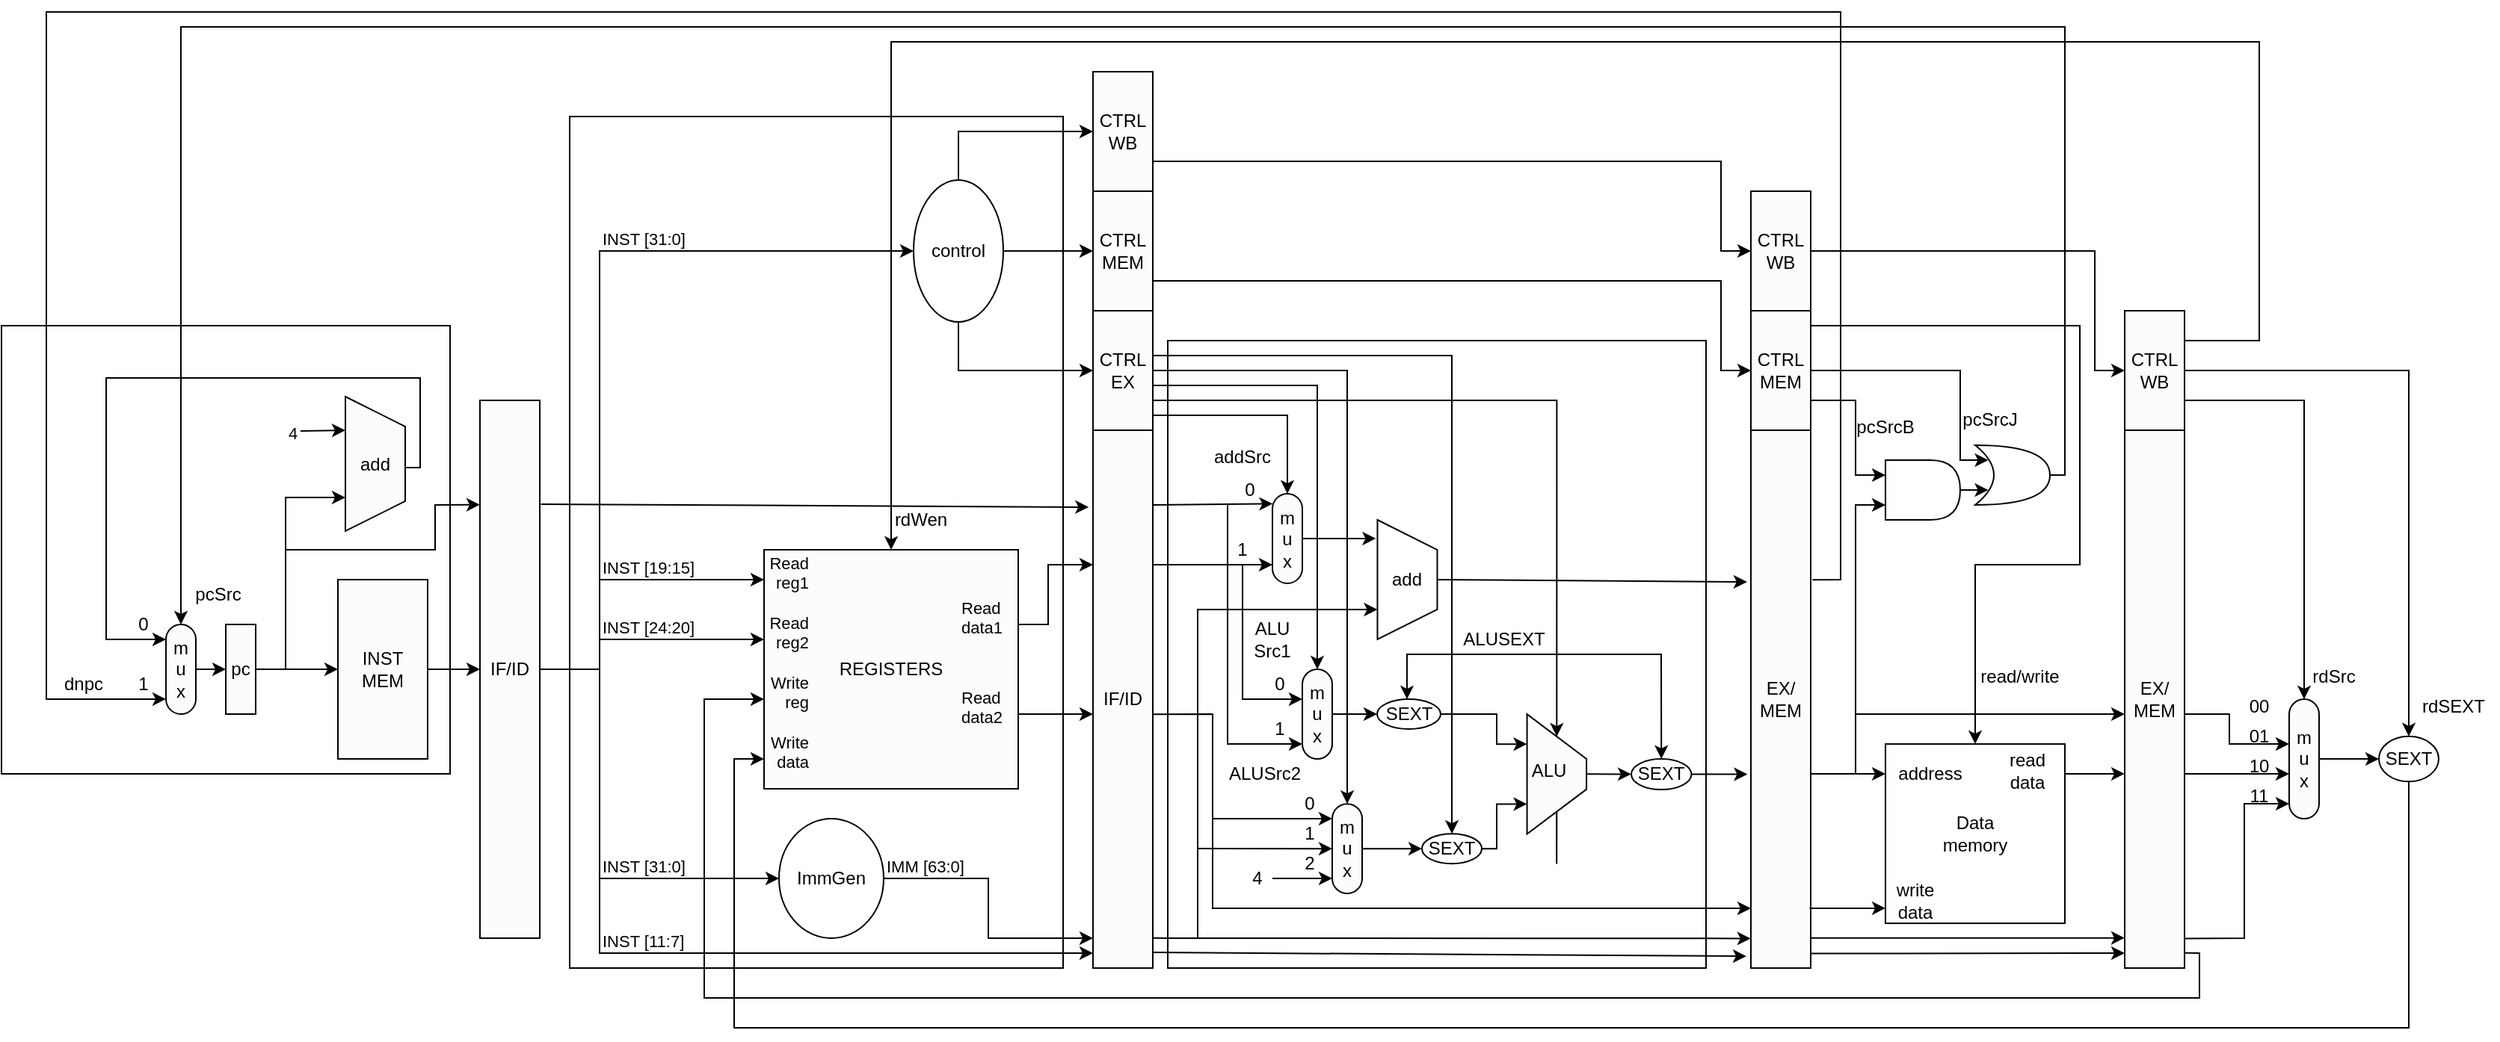 <mxfile version="20.8.5" type="github">
  <diagram id="Gqjt-aGocySODWQNgcJ-" name="第 1 页">
    <mxGraphModel dx="1694" dy="1649" grid="1" gridSize="10" guides="1" tooltips="1" connect="1" arrows="1" fold="1" page="1" pageScale="1" pageWidth="850" pageHeight="1100" math="0" shadow="0">
      <root>
        <mxCell id="0" />
        <mxCell id="1" parent="0" />
        <mxCell id="40hefYiHgV7QIJAYxkdW-301" value="" style="rounded=0;whiteSpace=wrap;html=1;" vertex="1" parent="1">
          <mxGeometry x="790" y="360" width="360" height="420" as="geometry" />
        </mxCell>
        <mxCell id="40hefYiHgV7QIJAYxkdW-283" value="" style="rounded=0;whiteSpace=wrap;html=1;" vertex="1" parent="1">
          <mxGeometry x="390" y="210" width="330" height="570" as="geometry" />
        </mxCell>
        <mxCell id="40hefYiHgV7QIJAYxkdW-281" value="" style="rounded=0;whiteSpace=wrap;html=1;" vertex="1" parent="1">
          <mxGeometry x="10" y="350" width="300" height="300" as="geometry" />
        </mxCell>
        <mxCell id="IhEL-Qv9K_QajIlyC7i--54" style="edgeStyle=none;rounded=0;jumpStyle=none;jumpSize=6;orthogonalLoop=1;jettySize=auto;html=1;exitX=1;exitY=0.5;exitDx=0;exitDy=0;fontColor=default;startArrow=none;startFill=0;sourcePerimeterSpacing=0;elbow=vertical;" parent="1" source="40hefYiHgV7QIJAYxkdW-65" target="IhEL-Qv9K_QajIlyC7i--27" edge="1">
          <mxGeometry relative="1" as="geometry">
            <mxPoint x="-70" y="580" as="sourcePoint" />
          </mxGeometry>
        </mxCell>
        <mxCell id="IhEL-Qv9K_QajIlyC7i--40" style="edgeStyle=none;rounded=0;jumpStyle=none;jumpSize=6;orthogonalLoop=1;jettySize=auto;html=1;exitX=1;exitY=0.5;exitDx=0;exitDy=0;entryX=0;entryY=0.5;entryDx=0;entryDy=0;fontColor=default;startArrow=none;startFill=0;sourcePerimeterSpacing=0;elbow=vertical;" parent="1" source="IhEL-Qv9K_QajIlyC7i--27" target="IhEL-Qv9K_QajIlyC7i--36" edge="1">
          <mxGeometry relative="1" as="geometry" />
        </mxCell>
        <mxCell id="IhEL-Qv9K_QajIlyC7i--27" value="pc" style="rounded=0;whiteSpace=wrap;html=1;labelBackgroundColor=none;fontColor=default;fillColor=#FCFCFC;" parent="1" vertex="1">
          <mxGeometry x="160" y="550" width="20" height="60" as="geometry" />
        </mxCell>
        <mxCell id="IhEL-Qv9K_QajIlyC7i--41" style="edgeStyle=none;rounded=0;jumpStyle=none;jumpSize=6;orthogonalLoop=1;jettySize=auto;html=1;exitX=1;exitY=0.5;exitDx=0;exitDy=0;entryX=0;entryY=0.5;entryDx=0;entryDy=0;fontColor=default;startArrow=none;startFill=0;sourcePerimeterSpacing=0;elbow=vertical;" parent="1" source="IhEL-Qv9K_QajIlyC7i--36" target="IhEL-Qv9K_QajIlyC7i--37" edge="1">
          <mxGeometry relative="1" as="geometry" />
        </mxCell>
        <mxCell id="IhEL-Qv9K_QajIlyC7i--36" value="INST MEM" style="rounded=0;whiteSpace=wrap;html=1;labelBackgroundColor=none;fontColor=default;fillColor=#FCFCFC;" parent="1" vertex="1">
          <mxGeometry x="235" y="520" width="60" height="120" as="geometry" />
        </mxCell>
        <mxCell id="IhEL-Qv9K_QajIlyC7i--37" value="IF/ID" style="rounded=0;whiteSpace=wrap;html=1;labelBackgroundColor=none;fontColor=default;fillColor=#FCFCFC;" parent="1" vertex="1">
          <mxGeometry x="330" y="400" width="40" height="360" as="geometry" />
        </mxCell>
        <mxCell id="IhEL-Qv9K_QajIlyC7i--38" value="IF/ID" style="rounded=0;whiteSpace=wrap;html=1;labelBackgroundColor=none;fontColor=default;fillColor=#FCFCFC;" parent="1" vertex="1">
          <mxGeometry x="740" y="420" width="40" height="360" as="geometry" />
        </mxCell>
        <mxCell id="IhEL-Qv9K_QajIlyC7i--42" value="" style="endArrow=classic;html=1;rounded=0;fontColor=default;sourcePerimeterSpacing=0;elbow=vertical;jumpStyle=none;jumpSize=6;entryX=0.75;entryY=1;entryDx=0;entryDy=0;" parent="1" target="IhEL-Qv9K_QajIlyC7i--52" edge="1">
          <mxGeometry width="50" height="50" relative="1" as="geometry">
            <mxPoint x="200" y="580" as="sourcePoint" />
            <mxPoint x="170" y="460" as="targetPoint" />
            <Array as="points">
              <mxPoint x="200" y="465" />
            </Array>
          </mxGeometry>
        </mxCell>
        <mxCell id="IhEL-Qv9K_QajIlyC7i--51" style="edgeStyle=none;rounded=0;jumpStyle=none;jumpSize=6;orthogonalLoop=1;jettySize=auto;html=1;fontColor=default;startArrow=none;startFill=0;sourcePerimeterSpacing=0;elbow=vertical;" parent="1" edge="1">
          <mxGeometry relative="1" as="geometry">
            <mxPoint x="120" y="560" as="targetPoint" />
            <mxPoint x="280" y="445" as="sourcePoint" />
            <Array as="points">
              <mxPoint x="290" y="445" />
              <mxPoint x="290" y="385" />
              <mxPoint x="80" y="385" />
              <mxPoint x="80" y="560" />
            </Array>
          </mxGeometry>
        </mxCell>
        <mxCell id="IhEL-Qv9K_QajIlyC7i--46" value="" style="endArrow=classic;html=1;rounded=0;fontColor=default;sourcePerimeterSpacing=0;elbow=vertical;jumpStyle=none;jumpSize=6;entryX=0.25;entryY=1;entryDx=0;entryDy=0;" parent="1" target="IhEL-Qv9K_QajIlyC7i--52" edge="1">
          <mxGeometry relative="1" as="geometry">
            <mxPoint x="210" y="420.5" as="sourcePoint" />
            <mxPoint x="240" y="412.5" as="targetPoint" />
          </mxGeometry>
        </mxCell>
        <mxCell id="IhEL-Qv9K_QajIlyC7i--48" value="4" style="edgeLabel;resizable=0;html=1;align=left;verticalAlign=bottom;labelBackgroundColor=none;sketch=0;fontColor=default;fillColor=#FCFCFC;" parent="IhEL-Qv9K_QajIlyC7i--46" connectable="0" vertex="1">
          <mxGeometry x="-1" relative="1" as="geometry">
            <mxPoint x="-10" y="10" as="offset" />
          </mxGeometry>
        </mxCell>
        <mxCell id="IhEL-Qv9K_QajIlyC7i--50" style="edgeStyle=none;rounded=0;jumpStyle=none;jumpSize=6;orthogonalLoop=1;jettySize=auto;html=1;exitX=0.5;exitY=0;exitDx=0;exitDy=0;fontColor=default;startArrow=none;startFill=0;sourcePerimeterSpacing=0;elbow=vertical;" parent="1" edge="1">
          <mxGeometry relative="1" as="geometry">
            <mxPoint x="267.5" y="437.5" as="sourcePoint" />
            <mxPoint x="267.5" y="437.5" as="targetPoint" />
          </mxGeometry>
        </mxCell>
        <mxCell id="IhEL-Qv9K_QajIlyC7i--52" value="" style="shape=trapezoid;perimeter=trapezoidPerimeter;whiteSpace=wrap;html=1;fixedSize=1;labelBackgroundColor=none;sketch=0;fontColor=default;fillColor=#FCFCFC;rotation=90;" parent="1" vertex="1">
          <mxGeometry x="215" y="422.5" width="90" height="40" as="geometry" />
        </mxCell>
        <mxCell id="IhEL-Qv9K_QajIlyC7i--56" value="REGISTERS" style="rounded=0;whiteSpace=wrap;html=1;labelBackgroundColor=none;sketch=0;fontColor=default;fillColor=#FCFCFC;" parent="1" vertex="1">
          <mxGeometry x="520" y="500" width="170" height="160" as="geometry" />
        </mxCell>
        <mxCell id="IhEL-Qv9K_QajIlyC7i--59" value="" style="endArrow=classic;html=1;rounded=0;fontColor=default;sourcePerimeterSpacing=0;elbow=vertical;jumpStyle=none;jumpSize=6;" parent="1" edge="1">
          <mxGeometry relative="1" as="geometry">
            <mxPoint x="410" y="520" as="sourcePoint" />
            <mxPoint x="520" y="520" as="targetPoint" />
          </mxGeometry>
        </mxCell>
        <mxCell id="IhEL-Qv9K_QajIlyC7i--61" value="INST [19:15]" style="edgeLabel;resizable=0;html=1;align=left;verticalAlign=bottom;labelBackgroundColor=none;sketch=0;fontColor=default;fillColor=#FCFCFC;" parent="IhEL-Qv9K_QajIlyC7i--59" connectable="0" vertex="1">
          <mxGeometry x="-1" relative="1" as="geometry" />
        </mxCell>
        <mxCell id="IhEL-Qv9K_QajIlyC7i--62" value="Read&lt;br&gt;reg1" style="edgeLabel;resizable=0;html=1;align=right;verticalAlign=bottom;labelBackgroundColor=none;sketch=0;fontColor=default;fillColor=#FCFCFC;" parent="IhEL-Qv9K_QajIlyC7i--59" connectable="0" vertex="1">
          <mxGeometry x="1" relative="1" as="geometry">
            <mxPoint x="30" y="10" as="offset" />
          </mxGeometry>
        </mxCell>
        <mxCell id="IhEL-Qv9K_QajIlyC7i--91" value="INST [31:0]" style="edgeLabel;resizable=0;html=1;align=left;verticalAlign=bottom;labelBackgroundColor=none;sketch=0;fontColor=default;fillColor=#FCFCFC;" parent="IhEL-Qv9K_QajIlyC7i--59" connectable="0" vertex="1">
          <mxGeometry x="-1" relative="1" as="geometry">
            <mxPoint y="-220" as="offset" />
          </mxGeometry>
        </mxCell>
        <mxCell id="40hefYiHgV7QIJAYxkdW-6" value="INST [31:0]" style="edgeLabel;resizable=0;html=1;align=left;verticalAlign=bottom;labelBackgroundColor=none;sketch=0;fontColor=default;fillColor=#FCFCFC;" connectable="0" vertex="1" parent="IhEL-Qv9K_QajIlyC7i--59">
          <mxGeometry x="-1" relative="1" as="geometry">
            <mxPoint y="200" as="offset" />
          </mxGeometry>
        </mxCell>
        <mxCell id="40hefYiHgV7QIJAYxkdW-8" value="IMM [63:0]" style="edgeLabel;resizable=0;html=1;align=left;verticalAlign=bottom;labelBackgroundColor=none;sketch=0;fontColor=default;fillColor=#FCFCFC;" connectable="0" vertex="1" parent="IhEL-Qv9K_QajIlyC7i--59">
          <mxGeometry x="-1" relative="1" as="geometry">
            <mxPoint x="190" y="200" as="offset" />
          </mxGeometry>
        </mxCell>
        <mxCell id="40hefYiHgV7QIJAYxkdW-70" value="INST [11:7]" style="edgeLabel;resizable=0;html=1;align=left;verticalAlign=bottom;labelBackgroundColor=none;sketch=0;fontColor=default;fillColor=#FCFCFC;" connectable="0" vertex="1" parent="IhEL-Qv9K_QajIlyC7i--59">
          <mxGeometry x="-1" relative="1" as="geometry">
            <mxPoint y="250" as="offset" />
          </mxGeometry>
        </mxCell>
        <mxCell id="IhEL-Qv9K_QajIlyC7i--63" value="" style="endArrow=classic;html=1;rounded=0;fontColor=default;sourcePerimeterSpacing=0;elbow=vertical;jumpStyle=none;jumpSize=6;" parent="1" edge="1">
          <mxGeometry relative="1" as="geometry">
            <mxPoint x="410" y="560" as="sourcePoint" />
            <mxPoint x="520" y="560" as="targetPoint" />
          </mxGeometry>
        </mxCell>
        <mxCell id="IhEL-Qv9K_QajIlyC7i--65" value="INST [24:20]" style="edgeLabel;resizable=0;html=1;align=left;verticalAlign=bottom;labelBackgroundColor=none;sketch=0;fontColor=default;fillColor=#FCFCFC;" parent="IhEL-Qv9K_QajIlyC7i--63" connectable="0" vertex="1">
          <mxGeometry x="-1" relative="1" as="geometry" />
        </mxCell>
        <mxCell id="IhEL-Qv9K_QajIlyC7i--66" value="Read&lt;br&gt;reg2" style="edgeLabel;resizable=0;html=1;align=right;verticalAlign=bottom;labelBackgroundColor=none;sketch=0;fontColor=default;fillColor=#FCFCFC;" parent="IhEL-Qv9K_QajIlyC7i--63" connectable="0" vertex="1">
          <mxGeometry x="1" relative="1" as="geometry">
            <mxPoint x="30" y="10" as="offset" />
          </mxGeometry>
        </mxCell>
        <mxCell id="40hefYiHgV7QIJAYxkdW-58" value="Write&lt;br&gt;data" style="edgeLabel;resizable=0;html=1;align=right;verticalAlign=bottom;labelBackgroundColor=none;sketch=0;fontColor=default;fillColor=#FCFCFC;" connectable="0" vertex="1" parent="IhEL-Qv9K_QajIlyC7i--63">
          <mxGeometry x="1" relative="1" as="geometry">
            <mxPoint x="30" y="90" as="offset" />
          </mxGeometry>
        </mxCell>
        <mxCell id="40hefYiHgV7QIJAYxkdW-59" value="Write&lt;br&gt;reg" style="edgeLabel;resizable=0;html=1;align=right;verticalAlign=bottom;labelBackgroundColor=none;sketch=0;fontColor=default;fillColor=#FCFCFC;" connectable="0" vertex="1" parent="IhEL-Qv9K_QajIlyC7i--63">
          <mxGeometry x="1" relative="1" as="geometry">
            <mxPoint x="30" y="50" as="offset" />
          </mxGeometry>
        </mxCell>
        <mxCell id="IhEL-Qv9K_QajIlyC7i--75" value="" style="endArrow=classic;html=1;rounded=0;fontColor=default;sourcePerimeterSpacing=0;elbow=vertical;jumpStyle=none;jumpSize=6;entryX=0;entryY=0.25;entryDx=0;entryDy=0;" parent="1" edge="1" target="IhEL-Qv9K_QajIlyC7i--38">
          <mxGeometry relative="1" as="geometry">
            <mxPoint x="690" y="550" as="sourcePoint" />
            <mxPoint x="740" y="550" as="targetPoint" />
            <Array as="points">
              <mxPoint x="710" y="550" />
              <mxPoint x="710" y="510" />
            </Array>
          </mxGeometry>
        </mxCell>
        <mxCell id="IhEL-Qv9K_QajIlyC7i--77" value="Read&lt;br&gt;data1" style="edgeLabel;resizable=0;html=1;align=left;verticalAlign=bottom;labelBackgroundColor=none;sketch=0;fontColor=default;fillColor=#FCFCFC;" parent="IhEL-Qv9K_QajIlyC7i--75" connectable="0" vertex="1">
          <mxGeometry x="-1" relative="1" as="geometry">
            <mxPoint x="-40" y="10" as="offset" />
          </mxGeometry>
        </mxCell>
        <mxCell id="IhEL-Qv9K_QajIlyC7i--79" value="" style="endArrow=classic;html=1;rounded=0;fontColor=default;sourcePerimeterSpacing=0;elbow=vertical;jumpStyle=none;jumpSize=6;" parent="1" edge="1">
          <mxGeometry relative="1" as="geometry">
            <mxPoint x="690" y="610" as="sourcePoint" />
            <mxPoint x="740" y="610" as="targetPoint" />
          </mxGeometry>
        </mxCell>
        <mxCell id="IhEL-Qv9K_QajIlyC7i--81" value="Read&lt;br&gt;data2" style="edgeLabel;resizable=0;html=1;align=left;verticalAlign=bottom;labelBackgroundColor=none;sketch=0;fontColor=default;fillColor=#FCFCFC;" parent="IhEL-Qv9K_QajIlyC7i--79" connectable="0" vertex="1">
          <mxGeometry x="-1" relative="1" as="geometry">
            <mxPoint x="-40" y="10" as="offset" />
          </mxGeometry>
        </mxCell>
        <mxCell id="IhEL-Qv9K_QajIlyC7i--85" value="" style="endArrow=none;html=1;rounded=0;fontColor=default;sourcePerimeterSpacing=0;elbow=vertical;jumpStyle=none;jumpSize=6;exitX=1;exitY=0.5;exitDx=0;exitDy=0;" parent="1" source="IhEL-Qv9K_QajIlyC7i--37" edge="1">
          <mxGeometry width="50" height="50" relative="1" as="geometry">
            <mxPoint x="580" y="580" as="sourcePoint" />
            <mxPoint x="410" y="580" as="targetPoint" />
          </mxGeometry>
        </mxCell>
        <mxCell id="IhEL-Qv9K_QajIlyC7i--86" value="" style="endArrow=classic;html=1;rounded=0;fontColor=default;sourcePerimeterSpacing=0;elbow=vertical;jumpStyle=none;jumpSize=6;entryX=0;entryY=0.5;entryDx=0;entryDy=0;" parent="1" target="40hefYiHgV7QIJAYxkdW-4" edge="1">
          <mxGeometry width="50" height="50" relative="1" as="geometry">
            <mxPoint x="410" y="580" as="sourcePoint" />
            <mxPoint x="620" y="380" as="targetPoint" />
            <Array as="points">
              <mxPoint x="410" y="300" />
            </Array>
          </mxGeometry>
        </mxCell>
        <mxCell id="IhEL-Qv9K_QajIlyC7i--87" value="" style="endArrow=classic;html=1;rounded=0;fontColor=default;sourcePerimeterSpacing=0;elbow=vertical;jumpStyle=none;jumpSize=6;" parent="1" edge="1">
          <mxGeometry width="50" height="50" relative="1" as="geometry">
            <mxPoint x="410" y="580" as="sourcePoint" />
            <mxPoint x="530" y="720" as="targetPoint" />
            <Array as="points">
              <mxPoint x="410" y="720" />
            </Array>
          </mxGeometry>
        </mxCell>
        <mxCell id="40hefYiHgV7QIJAYxkdW-75" style="edgeStyle=orthogonalEdgeStyle;rounded=0;orthogonalLoop=1;jettySize=auto;html=1;exitX=1;exitY=0.5;exitDx=0;exitDy=0;entryX=0;entryY=0.5;entryDx=0;entryDy=0;" edge="1" parent="1" source="IhEL-Qv9K_QajIlyC7i--92" target="40hefYiHgV7QIJAYxkdW-71">
          <mxGeometry relative="1" as="geometry">
            <Array as="points">
              <mxPoint x="780" y="320" />
              <mxPoint x="1160" y="320" />
              <mxPoint x="1160" y="380" />
            </Array>
          </mxGeometry>
        </mxCell>
        <mxCell id="IhEL-Qv9K_QajIlyC7i--92" value="CTRL&lt;br&gt;MEM" style="rounded=0;whiteSpace=wrap;html=1;labelBackgroundColor=none;sketch=0;fontColor=default;fillColor=#FCFCFC;" parent="1" vertex="1">
          <mxGeometry x="740" y="260" width="40" height="80" as="geometry" />
        </mxCell>
        <mxCell id="40hefYiHgV7QIJAYxkdW-74" style="edgeStyle=orthogonalEdgeStyle;rounded=0;orthogonalLoop=1;jettySize=auto;html=1;exitX=1;exitY=0.5;exitDx=0;exitDy=0;entryX=0;entryY=0.5;entryDx=0;entryDy=0;" edge="1" parent="1" source="IhEL-Qv9K_QajIlyC7i--93" target="40hefYiHgV7QIJAYxkdW-72">
          <mxGeometry relative="1" as="geometry">
            <Array as="points">
              <mxPoint x="780" y="240" />
              <mxPoint x="1160" y="240" />
              <mxPoint x="1160" y="300" />
            </Array>
          </mxGeometry>
        </mxCell>
        <mxCell id="IhEL-Qv9K_QajIlyC7i--93" value="CTRL&lt;br&gt;WB" style="rounded=0;whiteSpace=wrap;html=1;labelBackgroundColor=none;sketch=0;fontColor=default;fillColor=#FCFCFC;" parent="1" vertex="1">
          <mxGeometry x="740" y="180" width="40" height="80" as="geometry" />
        </mxCell>
        <mxCell id="40hefYiHgV7QIJAYxkdW-96" style="edgeStyle=orthogonalEdgeStyle;rounded=0;orthogonalLoop=1;jettySize=auto;html=1;exitX=1;exitY=0.25;exitDx=0;exitDy=0;entryX=0.5;entryY=0;entryDx=0;entryDy=0;" edge="1" parent="1" source="IhEL-Qv9K_QajIlyC7i--94" target="40hefYiHgV7QIJAYxkdW-47">
          <mxGeometry relative="1" as="geometry">
            <Array as="points">
              <mxPoint x="780" y="410" />
              <mxPoint x="870" y="410" />
            </Array>
          </mxGeometry>
        </mxCell>
        <mxCell id="40hefYiHgV7QIJAYxkdW-97" style="edgeStyle=orthogonalEdgeStyle;rounded=0;orthogonalLoop=1;jettySize=auto;html=1;exitX=1;exitY=0.5;exitDx=0;exitDy=0;entryX=0.5;entryY=0;entryDx=0;entryDy=0;" edge="1" parent="1" source="IhEL-Qv9K_QajIlyC7i--94" target="40hefYiHgV7QIJAYxkdW-48">
          <mxGeometry relative="1" as="geometry">
            <Array as="points">
              <mxPoint x="910" y="380" />
            </Array>
          </mxGeometry>
        </mxCell>
        <mxCell id="40hefYiHgV7QIJAYxkdW-98" style="edgeStyle=orthogonalEdgeStyle;rounded=0;orthogonalLoop=1;jettySize=auto;html=1;exitX=1;exitY=0.75;exitDx=0;exitDy=0;entryX=0;entryY=0.5;entryDx=0;entryDy=0;" edge="1" parent="1" source="IhEL-Qv9K_QajIlyC7i--94" target="40hefYiHgV7QIJAYxkdW-11">
          <mxGeometry relative="1" as="geometry">
            <Array as="points">
              <mxPoint x="1050" y="400" />
            </Array>
          </mxGeometry>
        </mxCell>
        <mxCell id="40hefYiHgV7QIJAYxkdW-230" style="edgeStyle=orthogonalEdgeStyle;rounded=0;orthogonalLoop=1;jettySize=auto;html=1;exitX=1;exitY=0.25;exitDx=0;exitDy=0;entryX=0.5;entryY=0;entryDx=0;entryDy=0;startArrow=none;startFill=0;" edge="1" parent="1" source="IhEL-Qv9K_QajIlyC7i--94" target="40hefYiHgV7QIJAYxkdW-219">
          <mxGeometry relative="1" as="geometry">
            <Array as="points">
              <mxPoint x="780" y="390" />
              <mxPoint x="890" y="390" />
            </Array>
          </mxGeometry>
        </mxCell>
        <mxCell id="40hefYiHgV7QIJAYxkdW-269" style="edgeStyle=orthogonalEdgeStyle;rounded=0;orthogonalLoop=1;jettySize=auto;html=1;exitX=1;exitY=0.25;exitDx=0;exitDy=0;startArrow=none;startFill=0;" edge="1" parent="1" source="IhEL-Qv9K_QajIlyC7i--94" target="40hefYiHgV7QIJAYxkdW-260">
          <mxGeometry relative="1" as="geometry">
            <Array as="points">
              <mxPoint x="780" y="370" />
              <mxPoint x="980" y="370" />
              <mxPoint x="980" y="570" />
              <mxPoint x="950" y="570" />
            </Array>
          </mxGeometry>
        </mxCell>
        <mxCell id="IhEL-Qv9K_QajIlyC7i--94" value="CTRL&lt;br&gt;EX" style="rounded=0;whiteSpace=wrap;html=1;labelBackgroundColor=none;sketch=0;fontColor=default;fillColor=#FCFCFC;" parent="1" vertex="1">
          <mxGeometry x="740" y="340" width="40" height="80" as="geometry" />
        </mxCell>
        <mxCell id="40hefYiHgV7QIJAYxkdW-1" value="add" style="text;strokeColor=none;align=center;fillColor=none;html=1;verticalAlign=middle;whiteSpace=wrap;rounded=0;" vertex="1" parent="1">
          <mxGeometry x="230" y="427.5" width="60" height="30" as="geometry" />
        </mxCell>
        <mxCell id="40hefYiHgV7QIJAYxkdW-2" value="" style="endArrow=classic;html=1;rounded=0;entryX=0;entryY=0.194;entryDx=0;entryDy=0;entryPerimeter=0;" edge="1" parent="1" target="IhEL-Qv9K_QajIlyC7i--37">
          <mxGeometry width="50" height="50" relative="1" as="geometry">
            <mxPoint x="200" y="500" as="sourcePoint" />
            <mxPoint x="310" y="460" as="targetPoint" />
            <Array as="points">
              <mxPoint x="300" y="500" />
              <mxPoint x="300" y="470" />
            </Array>
          </mxGeometry>
        </mxCell>
        <mxCell id="40hefYiHgV7QIJAYxkdW-79" style="edgeStyle=orthogonalEdgeStyle;rounded=0;orthogonalLoop=1;jettySize=auto;html=1;entryX=0;entryY=0.5;entryDx=0;entryDy=0;" edge="1" parent="1" source="40hefYiHgV7QIJAYxkdW-4" target="IhEL-Qv9K_QajIlyC7i--93">
          <mxGeometry relative="1" as="geometry">
            <Array as="points">
              <mxPoint x="650" y="220" />
            </Array>
          </mxGeometry>
        </mxCell>
        <mxCell id="40hefYiHgV7QIJAYxkdW-81" style="edgeStyle=orthogonalEdgeStyle;rounded=0;orthogonalLoop=1;jettySize=auto;html=1;exitX=1;exitY=0.5;exitDx=0;exitDy=0;entryX=0;entryY=0.5;entryDx=0;entryDy=0;" edge="1" parent="1" source="40hefYiHgV7QIJAYxkdW-4" target="IhEL-Qv9K_QajIlyC7i--92">
          <mxGeometry relative="1" as="geometry" />
        </mxCell>
        <mxCell id="40hefYiHgV7QIJAYxkdW-82" style="edgeStyle=orthogonalEdgeStyle;rounded=0;orthogonalLoop=1;jettySize=auto;html=1;exitX=1;exitY=0.5;exitDx=0;exitDy=0;entryX=0;entryY=0.5;entryDx=0;entryDy=0;" edge="1" parent="1" source="40hefYiHgV7QIJAYxkdW-4" target="IhEL-Qv9K_QajIlyC7i--94">
          <mxGeometry relative="1" as="geometry">
            <Array as="points">
              <mxPoint x="650" y="300" />
              <mxPoint x="650" y="380" />
            </Array>
          </mxGeometry>
        </mxCell>
        <mxCell id="40hefYiHgV7QIJAYxkdW-4" value="control" style="ellipse;whiteSpace=wrap;html=1;" vertex="1" parent="1">
          <mxGeometry x="620" y="252.5" width="60" height="95" as="geometry" />
        </mxCell>
        <mxCell id="40hefYiHgV7QIJAYxkdW-78" style="edgeStyle=orthogonalEdgeStyle;rounded=0;orthogonalLoop=1;jettySize=auto;html=1;exitX=1;exitY=0.5;exitDx=0;exitDy=0;" edge="1" parent="1" source="40hefYiHgV7QIJAYxkdW-5">
          <mxGeometry relative="1" as="geometry">
            <mxPoint x="740" y="760" as="targetPoint" />
            <Array as="points">
              <mxPoint x="670" y="720" />
              <mxPoint x="670" y="760" />
              <mxPoint x="740" y="760" />
            </Array>
          </mxGeometry>
        </mxCell>
        <mxCell id="40hefYiHgV7QIJAYxkdW-5" value="ImmGen" style="ellipse;whiteSpace=wrap;html=1;" vertex="1" parent="1">
          <mxGeometry x="530" y="680" width="70" height="80" as="geometry" />
        </mxCell>
        <mxCell id="40hefYiHgV7QIJAYxkdW-32" style="edgeStyle=orthogonalEdgeStyle;rounded=0;orthogonalLoop=1;jettySize=auto;html=1;" edge="1" parent="1" source="40hefYiHgV7QIJAYxkdW-11">
          <mxGeometry relative="1" as="geometry">
            <mxPoint x="1050" y="650" as="targetPoint" />
          </mxGeometry>
        </mxCell>
        <mxCell id="40hefYiHgV7QIJAYxkdW-13" value="" style="endArrow=classic;html=1;rounded=0;exitX=1.02;exitY=0.193;exitDx=0;exitDy=0;entryX=-0.071;entryY=0.143;entryDx=0;entryDy=0;entryPerimeter=0;exitPerimeter=0;" edge="1" parent="1" source="IhEL-Qv9K_QajIlyC7i--37" target="IhEL-Qv9K_QajIlyC7i--38">
          <mxGeometry width="50" height="50" relative="1" as="geometry">
            <mxPoint x="940" y="620" as="sourcePoint" />
            <mxPoint x="990" y="570" as="targetPoint" />
          </mxGeometry>
        </mxCell>
        <mxCell id="40hefYiHgV7QIJAYxkdW-14" value="" style="endArrow=classic;html=1;rounded=0;entryX=0.012;entryY=0.112;entryDx=0;entryDy=0;entryPerimeter=0;" edge="1" parent="1" target="40hefYiHgV7QIJAYxkdW-47">
          <mxGeometry width="50" height="50" relative="1" as="geometry">
            <mxPoint x="780" y="470" as="sourcePoint" />
            <mxPoint x="840" y="470" as="targetPoint" />
            <Array as="points" />
          </mxGeometry>
        </mxCell>
        <mxCell id="40hefYiHgV7QIJAYxkdW-23" style="edgeStyle=orthogonalEdgeStyle;rounded=0;orthogonalLoop=1;jettySize=auto;html=1;exitX=1;exitY=0.5;exitDx=0;exitDy=0;entryX=0.156;entryY=1.026;entryDx=0;entryDy=0;entryPerimeter=0;" edge="1" parent="1" source="40hefYiHgV7QIJAYxkdW-47" target="40hefYiHgV7QIJAYxkdW-66">
          <mxGeometry relative="1" as="geometry">
            <mxPoint x="890" y="530" as="targetPoint" />
            <mxPoint x="860" y="457.5" as="sourcePoint" />
          </mxGeometry>
        </mxCell>
        <mxCell id="40hefYiHgV7QIJAYxkdW-17" value="" style="endArrow=classic;html=1;rounded=0;fontColor=default;sourcePerimeterSpacing=0;elbow=vertical;jumpStyle=none;jumpSize=6;entryX=0;entryY=0.333;entryDx=0;entryDy=0;exitX=1;exitY=0.25;exitDx=0;exitDy=0;entryPerimeter=0;" edge="1" parent="1" source="IhEL-Qv9K_QajIlyC7i--38" target="40hefYiHgV7QIJAYxkdW-219">
          <mxGeometry relative="1" as="geometry">
            <mxPoint x="790" y="550" as="sourcePoint" />
            <mxPoint x="910.0" y="530.0" as="targetPoint" />
            <Array as="points">
              <mxPoint x="840" y="510" />
              <mxPoint x="840" y="600" />
            </Array>
          </mxGeometry>
        </mxCell>
        <mxCell id="40hefYiHgV7QIJAYxkdW-25" value="" style="endArrow=classic;html=1;rounded=0;exitX=1;exitY=0.528;exitDx=0;exitDy=0;exitPerimeter=0;entryX=0;entryY=0.165;entryDx=0;entryDy=0;entryPerimeter=0;" edge="1" parent="1" source="IhEL-Qv9K_QajIlyC7i--38" target="40hefYiHgV7QIJAYxkdW-48">
          <mxGeometry width="50" height="50" relative="1" as="geometry">
            <mxPoint x="790" y="610" as="sourcePoint" />
            <mxPoint x="830" y="650" as="targetPoint" />
            <Array as="points">
              <mxPoint x="820" y="610" />
              <mxPoint x="820" y="680" />
            </Array>
          </mxGeometry>
        </mxCell>
        <mxCell id="40hefYiHgV7QIJAYxkdW-26" value="" style="endArrow=classic;html=1;rounded=0;entryX=0;entryY=0.5;entryDx=0;entryDy=0;" edge="1" parent="1" target="40hefYiHgV7QIJAYxkdW-48">
          <mxGeometry width="50" height="50" relative="1" as="geometry">
            <mxPoint x="810" y="700" as="sourcePoint" />
            <mxPoint x="880" y="650" as="targetPoint" />
            <Array as="points" />
          </mxGeometry>
        </mxCell>
        <mxCell id="40hefYiHgV7QIJAYxkdW-30" value="EX/&lt;br&gt;MEM" style="rounded=0;whiteSpace=wrap;html=1;labelBackgroundColor=none;fontColor=default;fillColor=#FCFCFC;" vertex="1" parent="1">
          <mxGeometry x="1180" y="420" width="40" height="360" as="geometry" />
        </mxCell>
        <mxCell id="40hefYiHgV7QIJAYxkdW-35" value="" style="endArrow=classic;html=1;rounded=0;exitX=1;exitY=0.722;exitDx=0;exitDy=0;exitPerimeter=0;" edge="1" parent="1">
          <mxGeometry width="50" height="50" relative="1" as="geometry">
            <mxPoint x="1220" y="649.96" as="sourcePoint" />
            <mxPoint x="1270" y="650.04" as="targetPoint" />
          </mxGeometry>
        </mxCell>
        <mxCell id="40hefYiHgV7QIJAYxkdW-38" value="" style="endArrow=classic;html=1;rounded=0;entryX=0;entryY=0.889;entryDx=0;entryDy=0;entryPerimeter=0;" edge="1" parent="1" target="40hefYiHgV7QIJAYxkdW-30">
          <mxGeometry width="50" height="50" relative="1" as="geometry">
            <mxPoint x="820" y="680" as="sourcePoint" />
            <mxPoint x="980" y="730" as="targetPoint" />
            <Array as="points">
              <mxPoint x="820" y="740" />
              <mxPoint x="960" y="740" />
              <mxPoint x="1110" y="740" />
            </Array>
          </mxGeometry>
        </mxCell>
        <mxCell id="40hefYiHgV7QIJAYxkdW-39" value="" style="endArrow=classic;html=1;rounded=0;exitX=0.982;exitY=0.889;exitDx=0;exitDy=0;exitPerimeter=0;entryX=0.167;entryY=0.665;entryDx=0;entryDy=0;entryPerimeter=0;" edge="1" parent="1" source="40hefYiHgV7QIJAYxkdW-30" target="40hefYiHgV7QIJAYxkdW-40">
          <mxGeometry width="50" height="50" relative="1" as="geometry">
            <mxPoint x="1220" y="729.88" as="sourcePoint" />
            <mxPoint x="1270" y="730.04" as="targetPoint" />
          </mxGeometry>
        </mxCell>
        <mxCell id="40hefYiHgV7QIJAYxkdW-41" value="EX/&lt;br&gt;MEM" style="rounded=0;whiteSpace=wrap;html=1;labelBackgroundColor=none;fontColor=default;fillColor=#FCFCFC;" vertex="1" parent="1">
          <mxGeometry x="1430" y="420" width="40" height="360" as="geometry" />
        </mxCell>
        <mxCell id="40hefYiHgV7QIJAYxkdW-43" value="" style="endArrow=classic;html=1;rounded=0;entryX=0;entryY=0.722;entryDx=0;entryDy=0;entryPerimeter=0;" edge="1" parent="1">
          <mxGeometry width="50" height="50" relative="1" as="geometry">
            <mxPoint x="1390" y="650.04" as="sourcePoint" />
            <mxPoint x="1430" y="649.96" as="targetPoint" />
          </mxGeometry>
        </mxCell>
        <mxCell id="40hefYiHgV7QIJAYxkdW-44" value="" style="endArrow=classic;html=1;rounded=0;entryX=0;entryY=0.611;entryDx=0;entryDy=0;entryPerimeter=0;" edge="1" parent="1">
          <mxGeometry width="50" height="50" relative="1" as="geometry">
            <mxPoint x="1250" y="650" as="sourcePoint" />
            <mxPoint x="1430" y="610" as="targetPoint" />
            <Array as="points">
              <mxPoint x="1250" y="610" />
            </Array>
          </mxGeometry>
        </mxCell>
        <mxCell id="40hefYiHgV7QIJAYxkdW-53" style="edgeStyle=orthogonalEdgeStyle;rounded=0;orthogonalLoop=1;jettySize=auto;html=1;exitX=1;exitY=0.5;exitDx=0;exitDy=0;" edge="1" parent="1" source="40hefYiHgV7QIJAYxkdW-250">
          <mxGeometry relative="1" as="geometry">
            <mxPoint x="520" y="640" as="targetPoint" />
            <Array as="points">
              <mxPoint x="1620" y="640" />
              <mxPoint x="1620" y="820" />
              <mxPoint x="500" y="820" />
              <mxPoint x="500" y="640" />
            </Array>
          </mxGeometry>
        </mxCell>
        <mxCell id="40hefYiHgV7QIJAYxkdW-251" style="edgeStyle=orthogonalEdgeStyle;rounded=0;orthogonalLoop=1;jettySize=auto;html=1;exitX=1;exitY=0.5;exitDx=0;exitDy=0;entryX=0;entryY=0.5;entryDx=0;entryDy=0;startArrow=none;startFill=0;" edge="1" parent="1" source="40hefYiHgV7QIJAYxkdW-46" target="40hefYiHgV7QIJAYxkdW-250">
          <mxGeometry relative="1" as="geometry" />
        </mxCell>
        <mxCell id="40hefYiHgV7QIJAYxkdW-46" value="m&lt;br&gt;u&lt;br&gt;x" style="rounded=1;whiteSpace=wrap;html=1;labelBackgroundColor=none;fontColor=default;fillColor=#FCFCFC;arcSize=50;rotation=0;verticalAlign=middle;" vertex="1" parent="1">
          <mxGeometry x="1540" y="600.04" width="20" height="80" as="geometry" />
        </mxCell>
        <mxCell id="40hefYiHgV7QIJAYxkdW-47" value="m&lt;br&gt;u&lt;br&gt;x" style="rounded=1;whiteSpace=wrap;html=1;labelBackgroundColor=none;fontColor=default;fillColor=#FCFCFC;arcSize=50;rotation=0;verticalAlign=middle;" vertex="1" parent="1">
          <mxGeometry x="860" y="462.5" width="20" height="60" as="geometry" />
        </mxCell>
        <mxCell id="40hefYiHgV7QIJAYxkdW-49" style="edgeStyle=orthogonalEdgeStyle;rounded=0;orthogonalLoop=1;jettySize=auto;html=1;exitX=1;exitY=0.5;exitDx=0;exitDy=0;entryX=0;entryY=0.5;entryDx=0;entryDy=0;" edge="1" parent="1" source="40hefYiHgV7QIJAYxkdW-48" target="40hefYiHgV7QIJAYxkdW-263">
          <mxGeometry relative="1" as="geometry">
            <mxPoint x="910" y="700" as="targetPoint" />
          </mxGeometry>
        </mxCell>
        <mxCell id="40hefYiHgV7QIJAYxkdW-48" value="m&lt;br&gt;u&lt;br&gt;x" style="rounded=1;whiteSpace=wrap;html=1;labelBackgroundColor=none;fontColor=default;fillColor=#FCFCFC;arcSize=50;rotation=0;verticalAlign=middle;" vertex="1" parent="1">
          <mxGeometry x="900" y="670.08" width="20" height="60" as="geometry" />
        </mxCell>
        <mxCell id="40hefYiHgV7QIJAYxkdW-51" value="" style="endArrow=classic;html=1;rounded=0;exitX=1;exitY=0.611;exitDx=0;exitDy=0;exitPerimeter=0;" edge="1" parent="1">
          <mxGeometry width="50" height="50" relative="1" as="geometry">
            <mxPoint x="1470" y="609.96" as="sourcePoint" />
            <mxPoint x="1540" y="630" as="targetPoint" />
            <Array as="points">
              <mxPoint x="1500" y="610" />
              <mxPoint x="1500" y="630" />
            </Array>
          </mxGeometry>
        </mxCell>
        <mxCell id="40hefYiHgV7QIJAYxkdW-52" value="" style="endArrow=classic;html=1;rounded=0;entryX=0;entryY=0.625;entryDx=0;entryDy=0;entryPerimeter=0;" edge="1" parent="1" target="40hefYiHgV7QIJAYxkdW-46">
          <mxGeometry width="50" height="50" relative="1" as="geometry">
            <mxPoint x="1470" y="650" as="sourcePoint" />
            <mxPoint x="1420" y="570" as="targetPoint" />
          </mxGeometry>
        </mxCell>
        <mxCell id="40hefYiHgV7QIJAYxkdW-54" value="" style="endArrow=classic;html=1;rounded=0;" edge="1" parent="1">
          <mxGeometry width="50" height="50" relative="1" as="geometry">
            <mxPoint x="410" y="720" as="sourcePoint" />
            <mxPoint x="740" y="770" as="targetPoint" />
            <Array as="points">
              <mxPoint x="410" y="770" />
            </Array>
          </mxGeometry>
        </mxCell>
        <mxCell id="40hefYiHgV7QIJAYxkdW-55" value="" style="endArrow=classic;html=1;rounded=0;exitX=1.004;exitY=0.971;exitDx=0;exitDy=0;exitPerimeter=0;entryX=-0.075;entryY=0.978;entryDx=0;entryDy=0;entryPerimeter=0;" edge="1" parent="1" source="IhEL-Qv9K_QajIlyC7i--38" target="40hefYiHgV7QIJAYxkdW-30">
          <mxGeometry width="50" height="50" relative="1" as="geometry">
            <mxPoint x="790" y="770" as="sourcePoint" />
            <mxPoint x="980" y="770" as="targetPoint" />
          </mxGeometry>
        </mxCell>
        <mxCell id="40hefYiHgV7QIJAYxkdW-56" value="" style="endArrow=classic;html=1;rounded=0;exitX=1;exitY=0.973;exitDx=0;exitDy=0;exitPerimeter=0;" edge="1" parent="1" source="40hefYiHgV7QIJAYxkdW-30">
          <mxGeometry width="50" height="50" relative="1" as="geometry">
            <mxPoint x="1230" y="770" as="sourcePoint" />
            <mxPoint x="1430" y="770" as="targetPoint" />
          </mxGeometry>
        </mxCell>
        <mxCell id="40hefYiHgV7QIJAYxkdW-57" value="" style="group" vertex="1" connectable="0" parent="1">
          <mxGeometry x="1260" y="630.04" width="130" height="120" as="geometry" />
        </mxCell>
        <mxCell id="40hefYiHgV7QIJAYxkdW-33" value="Data&lt;br&gt;memory" style="rounded=0;whiteSpace=wrap;html=1;" vertex="1" parent="40hefYiHgV7QIJAYxkdW-57">
          <mxGeometry x="10" width="120" height="120" as="geometry" />
        </mxCell>
        <mxCell id="40hefYiHgV7QIJAYxkdW-37" value="address" style="text;strokeColor=none;align=center;fillColor=none;html=1;verticalAlign=middle;whiteSpace=wrap;rounded=0;" vertex="1" parent="40hefYiHgV7QIJAYxkdW-57">
          <mxGeometry x="10" y="5.04" width="60" height="30" as="geometry" />
        </mxCell>
        <mxCell id="40hefYiHgV7QIJAYxkdW-40" value="write&lt;br&gt;data" style="text;strokeColor=none;align=center;fillColor=none;html=1;verticalAlign=middle;whiteSpace=wrap;rounded=0;" vertex="1" parent="40hefYiHgV7QIJAYxkdW-57">
          <mxGeometry y="90" width="60" height="30" as="geometry" />
        </mxCell>
        <mxCell id="40hefYiHgV7QIJAYxkdW-42" value="read&lt;br&gt;data" style="text;strokeColor=none;align=center;fillColor=none;html=1;verticalAlign=middle;whiteSpace=wrap;rounded=0;" vertex="1" parent="40hefYiHgV7QIJAYxkdW-57">
          <mxGeometry x="80" y="5.04" width="50" height="24.96" as="geometry" />
        </mxCell>
        <mxCell id="40hefYiHgV7QIJAYxkdW-60" value="" style="endArrow=classic;html=1;rounded=0;exitX=1;exitY=0.972;exitDx=0;exitDy=0;exitPerimeter=0;" edge="1" parent="1" source="40hefYiHgV7QIJAYxkdW-41">
          <mxGeometry width="50" height="50" relative="1" as="geometry">
            <mxPoint x="1500" y="770" as="sourcePoint" />
            <mxPoint x="520" y="600" as="targetPoint" />
            <Array as="points">
              <mxPoint x="1480" y="770" />
              <mxPoint x="1480" y="800" />
              <mxPoint x="480" y="800" />
              <mxPoint x="480" y="600" />
            </Array>
          </mxGeometry>
        </mxCell>
        <mxCell id="40hefYiHgV7QIJAYxkdW-64" value="" style="endArrow=classic;html=1;rounded=0;entryX=0;entryY=0.833;entryDx=0;entryDy=0;entryPerimeter=0;exitX=1.03;exitY=0.278;exitDx=0;exitDy=0;exitPerimeter=0;" edge="1" parent="1" source="40hefYiHgV7QIJAYxkdW-30" target="40hefYiHgV7QIJAYxkdW-65">
          <mxGeometry width="50" height="50" relative="1" as="geometry">
            <mxPoint x="1230" y="520" as="sourcePoint" />
            <mxPoint x="-90" y="600" as="targetPoint" />
            <Array as="points">
              <mxPoint x="1240" y="520" />
              <mxPoint x="1240" y="140" />
              <mxPoint x="40" y="140" />
              <mxPoint x="40" y="600" />
            </Array>
          </mxGeometry>
        </mxCell>
        <mxCell id="40hefYiHgV7QIJAYxkdW-65" value="m&lt;br&gt;u&lt;br&gt;x" style="rounded=1;whiteSpace=wrap;html=1;labelBackgroundColor=none;fontColor=default;fillColor=#FCFCFC;arcSize=50;rotation=0;verticalAlign=middle;" vertex="1" parent="1">
          <mxGeometry x="120" y="550" width="20" height="60" as="geometry" />
        </mxCell>
        <mxCell id="40hefYiHgV7QIJAYxkdW-67" value="" style="endArrow=classic;html=1;rounded=0;entryX=-0.064;entryY=0.282;entryDx=0;entryDy=0;entryPerimeter=0;exitX=0.5;exitY=0;exitDx=0;exitDy=0;" edge="1" parent="1" source="40hefYiHgV7QIJAYxkdW-66" target="40hefYiHgV7QIJAYxkdW-30">
          <mxGeometry width="50" height="50" relative="1" as="geometry">
            <mxPoint x="790" y="560" as="sourcePoint" />
            <mxPoint x="840" y="510" as="targetPoint" />
          </mxGeometry>
        </mxCell>
        <mxCell id="40hefYiHgV7QIJAYxkdW-90" style="edgeStyle=orthogonalEdgeStyle;rounded=0;orthogonalLoop=1;jettySize=auto;html=1;exitX=1;exitY=0.75;exitDx=0;exitDy=0;entryX=0;entryY=0.25;entryDx=0;entryDy=0;" edge="1" parent="1" source="40hefYiHgV7QIJAYxkdW-71" target="40hefYiHgV7QIJAYxkdW-88">
          <mxGeometry relative="1" as="geometry">
            <Array as="points">
              <mxPoint x="1250" y="400" />
              <mxPoint x="1250" y="450" />
            </Array>
          </mxGeometry>
        </mxCell>
        <mxCell id="40hefYiHgV7QIJAYxkdW-93" style="edgeStyle=orthogonalEdgeStyle;rounded=0;orthogonalLoop=1;jettySize=auto;html=1;entryX=0.5;entryY=0;entryDx=0;entryDy=0;exitX=1;exitY=0.5;exitDx=0;exitDy=0;" edge="1" parent="1" source="40hefYiHgV7QIJAYxkdW-71" target="40hefYiHgV7QIJAYxkdW-33">
          <mxGeometry relative="1" as="geometry">
            <mxPoint x="1230" y="390" as="sourcePoint" />
            <Array as="points">
              <mxPoint x="1220" y="350" />
              <mxPoint x="1400" y="350" />
              <mxPoint x="1400" y="510" />
              <mxPoint x="1330" y="510" />
            </Array>
          </mxGeometry>
        </mxCell>
        <mxCell id="40hefYiHgV7QIJAYxkdW-243" style="edgeStyle=orthogonalEdgeStyle;rounded=0;orthogonalLoop=1;jettySize=auto;html=1;exitX=1;exitY=0.5;exitDx=0;exitDy=0;startArrow=none;startFill=0;entryX=0.175;entryY=0.25;entryDx=0;entryDy=0;entryPerimeter=0;" edge="1" parent="1" source="40hefYiHgV7QIJAYxkdW-71" target="40hefYiHgV7QIJAYxkdW-241">
          <mxGeometry relative="1" as="geometry">
            <mxPoint x="1330" y="420" as="targetPoint" />
            <Array as="points">
              <mxPoint x="1320" y="380" />
              <mxPoint x="1320" y="440" />
            </Array>
          </mxGeometry>
        </mxCell>
        <mxCell id="40hefYiHgV7QIJAYxkdW-71" value="CTRL&lt;br&gt;MEM" style="rounded=0;whiteSpace=wrap;html=1;labelBackgroundColor=none;sketch=0;fontColor=default;fillColor=#FCFCFC;" vertex="1" parent="1">
          <mxGeometry x="1180" y="340" width="40" height="80" as="geometry" />
        </mxCell>
        <mxCell id="40hefYiHgV7QIJAYxkdW-76" style="edgeStyle=orthogonalEdgeStyle;rounded=0;orthogonalLoop=1;jettySize=auto;html=1;exitX=1;exitY=0.5;exitDx=0;exitDy=0;entryX=0;entryY=0.5;entryDx=0;entryDy=0;" edge="1" parent="1" source="40hefYiHgV7QIJAYxkdW-72" target="40hefYiHgV7QIJAYxkdW-73">
          <mxGeometry relative="1" as="geometry">
            <Array as="points">
              <mxPoint x="1410" y="300" />
              <mxPoint x="1410" y="380" />
            </Array>
          </mxGeometry>
        </mxCell>
        <mxCell id="40hefYiHgV7QIJAYxkdW-72" value="CTRL&lt;br&gt;WB" style="rounded=0;whiteSpace=wrap;html=1;labelBackgroundColor=none;sketch=0;fontColor=default;fillColor=#FCFCFC;" vertex="1" parent="1">
          <mxGeometry x="1180" y="260" width="40" height="80" as="geometry" />
        </mxCell>
        <mxCell id="40hefYiHgV7QIJAYxkdW-94" style="edgeStyle=orthogonalEdgeStyle;rounded=0;orthogonalLoop=1;jettySize=auto;html=1;exitX=1;exitY=0.75;exitDx=0;exitDy=0;entryX=0.5;entryY=0;entryDx=0;entryDy=0;" edge="1" parent="1" source="40hefYiHgV7QIJAYxkdW-73" target="40hefYiHgV7QIJAYxkdW-46">
          <mxGeometry relative="1" as="geometry" />
        </mxCell>
        <mxCell id="40hefYiHgV7QIJAYxkdW-95" style="edgeStyle=orthogonalEdgeStyle;rounded=0;orthogonalLoop=1;jettySize=auto;html=1;exitX=1;exitY=0.5;exitDx=0;exitDy=0;entryX=0.5;entryY=0;entryDx=0;entryDy=0;" edge="1" parent="1" source="40hefYiHgV7QIJAYxkdW-73" target="IhEL-Qv9K_QajIlyC7i--56">
          <mxGeometry relative="1" as="geometry">
            <Array as="points">
              <mxPoint x="1470" y="360" />
              <mxPoint x="1520" y="360" />
              <mxPoint x="1520" y="160" />
              <mxPoint x="605" y="160" />
            </Array>
          </mxGeometry>
        </mxCell>
        <mxCell id="40hefYiHgV7QIJAYxkdW-252" style="edgeStyle=orthogonalEdgeStyle;rounded=0;orthogonalLoop=1;jettySize=auto;html=1;exitX=1;exitY=0.5;exitDx=0;exitDy=0;entryX=0.5;entryY=0;entryDx=0;entryDy=0;startArrow=none;startFill=0;" edge="1" parent="1" source="40hefYiHgV7QIJAYxkdW-73" target="40hefYiHgV7QIJAYxkdW-250">
          <mxGeometry relative="1" as="geometry" />
        </mxCell>
        <mxCell id="40hefYiHgV7QIJAYxkdW-73" value="CTRL&lt;br&gt;WB" style="rounded=0;whiteSpace=wrap;html=1;labelBackgroundColor=none;sketch=0;fontColor=default;fillColor=#FCFCFC;" vertex="1" parent="1">
          <mxGeometry x="1430" y="340" width="40" height="80" as="geometry" />
        </mxCell>
        <mxCell id="40hefYiHgV7QIJAYxkdW-84" value="" style="endArrow=classic;html=1;rounded=0;entryX=0;entryY=0.75;entryDx=0;entryDy=0;" edge="1" parent="1" target="40hefYiHgV7QIJAYxkdW-88">
          <mxGeometry width="50" height="50" relative="1" as="geometry">
            <mxPoint x="1250" y="610" as="sourcePoint" />
            <mxPoint x="1310" y="460" as="targetPoint" />
            <Array as="points">
              <mxPoint x="1250" y="470" />
            </Array>
          </mxGeometry>
        </mxCell>
        <mxCell id="40hefYiHgV7QIJAYxkdW-92" style="edgeStyle=orthogonalEdgeStyle;rounded=0;orthogonalLoop=1;jettySize=auto;html=1;exitX=1;exitY=0.5;exitDx=0;exitDy=0;exitPerimeter=0;" edge="1" parent="1" source="40hefYiHgV7QIJAYxkdW-241">
          <mxGeometry relative="1" as="geometry">
            <mxPoint x="130" y="550" as="targetPoint" />
            <Array as="points">
              <mxPoint x="1390" y="450" />
              <mxPoint x="1390" y="150" />
              <mxPoint x="130" y="150" />
            </Array>
          </mxGeometry>
        </mxCell>
        <mxCell id="40hefYiHgV7QIJAYxkdW-242" style="edgeStyle=orthogonalEdgeStyle;rounded=0;orthogonalLoop=1;jettySize=auto;html=1;exitX=1;exitY=0.5;exitDx=0;exitDy=0;startArrow=none;startFill=0;entryX=0.175;entryY=0.75;entryDx=0;entryDy=0;entryPerimeter=0;" edge="1" parent="1" source="40hefYiHgV7QIJAYxkdW-88" target="40hefYiHgV7QIJAYxkdW-241">
          <mxGeometry relative="1" as="geometry">
            <mxPoint x="1330" y="460" as="targetPoint" />
          </mxGeometry>
        </mxCell>
        <mxCell id="40hefYiHgV7QIJAYxkdW-88" value="" style="shape=delay;whiteSpace=wrap;html=1;" vertex="1" parent="1">
          <mxGeometry x="1270" y="440" width="50" height="40" as="geometry" />
        </mxCell>
        <mxCell id="40hefYiHgV7QIJAYxkdW-182" value="" style="endArrow=classic;html=1;rounded=0;entryX=-0.002;entryY=0.945;entryDx=0;entryDy=0;entryPerimeter=0;exitX=0.998;exitY=0.944;exitDx=0;exitDy=0;exitPerimeter=0;" edge="1" parent="1" source="IhEL-Qv9K_QajIlyC7i--38" target="40hefYiHgV7QIJAYxkdW-30">
          <mxGeometry width="50" height="50" relative="1" as="geometry">
            <mxPoint x="790" y="720" as="sourcePoint" />
            <mxPoint x="970" y="760" as="targetPoint" />
            <Array as="points">
              <mxPoint x="790" y="760" />
            </Array>
          </mxGeometry>
        </mxCell>
        <mxCell id="40hefYiHgV7QIJAYxkdW-183" value="" style="endArrow=classic;html=1;rounded=0;entryX=0;entryY=0.944;entryDx=0;entryDy=0;entryPerimeter=0;exitX=1;exitY=0.944;exitDx=0;exitDy=0;exitPerimeter=0;" edge="1" parent="1" source="40hefYiHgV7QIJAYxkdW-30" target="40hefYiHgV7QIJAYxkdW-41">
          <mxGeometry width="50" height="50" relative="1" as="geometry">
            <mxPoint x="1240" y="760" as="sourcePoint" />
            <mxPoint x="1350" y="500" as="targetPoint" />
          </mxGeometry>
        </mxCell>
        <mxCell id="40hefYiHgV7QIJAYxkdW-184" value="" style="endArrow=classic;html=1;rounded=0;exitX=1.004;exitY=0.945;exitDx=0;exitDy=0;exitPerimeter=0;entryX=0;entryY=0.875;entryDx=0;entryDy=0;entryPerimeter=0;" edge="1" parent="1" source="40hefYiHgV7QIJAYxkdW-41" target="40hefYiHgV7QIJAYxkdW-46">
          <mxGeometry width="50" height="50" relative="1" as="geometry">
            <mxPoint x="1490" y="760" as="sourcePoint" />
            <mxPoint x="1540" y="660" as="targetPoint" />
            <Array as="points">
              <mxPoint x="1510" y="760" />
              <mxPoint x="1510" y="670" />
            </Array>
          </mxGeometry>
        </mxCell>
        <mxCell id="40hefYiHgV7QIJAYxkdW-186" value="00" style="text;strokeColor=none;align=center;fillColor=none;html=1;verticalAlign=middle;whiteSpace=wrap;rounded=0;" vertex="1" parent="1">
          <mxGeometry x="1510" y="600.04" width="20" height="10" as="geometry" />
        </mxCell>
        <mxCell id="40hefYiHgV7QIJAYxkdW-191" value="01" style="text;strokeColor=none;align=center;fillColor=none;html=1;verticalAlign=middle;whiteSpace=wrap;rounded=0;" vertex="1" parent="1">
          <mxGeometry x="1510" y="615.04" width="20" height="20" as="geometry" />
        </mxCell>
        <mxCell id="40hefYiHgV7QIJAYxkdW-192" value="10" style="text;strokeColor=none;align=center;fillColor=none;html=1;verticalAlign=middle;whiteSpace=wrap;rounded=0;" vertex="1" parent="1">
          <mxGeometry x="1510" y="635.04" width="20" height="20" as="geometry" />
        </mxCell>
        <mxCell id="40hefYiHgV7QIJAYxkdW-193" value="11" style="text;strokeColor=none;align=center;fillColor=none;html=1;verticalAlign=middle;whiteSpace=wrap;rounded=0;" vertex="1" parent="1">
          <mxGeometry x="1510" y="655.04" width="20" height="20" as="geometry" />
        </mxCell>
        <mxCell id="40hefYiHgV7QIJAYxkdW-195" value="rdSrc" style="text;strokeColor=none;align=center;fillColor=none;html=1;verticalAlign=middle;whiteSpace=wrap;rounded=0;" vertex="1" parent="1">
          <mxGeometry x="1560" y="580" width="20" height="10" as="geometry" />
        </mxCell>
        <mxCell id="40hefYiHgV7QIJAYxkdW-198" value="rdWen" style="text;strokeColor=none;align=center;fillColor=none;html=1;verticalAlign=middle;whiteSpace=wrap;rounded=0;" vertex="1" parent="1">
          <mxGeometry x="610" y="470" width="30" height="20" as="geometry" />
        </mxCell>
        <mxCell id="40hefYiHgV7QIJAYxkdW-200" value="addSrc" style="text;strokeColor=none;align=center;fillColor=none;html=1;verticalAlign=middle;whiteSpace=wrap;rounded=0;" vertex="1" parent="1">
          <mxGeometry x="825" y="427.5" width="30" height="20" as="geometry" />
        </mxCell>
        <mxCell id="40hefYiHgV7QIJAYxkdW-202" value="0" style="text;strokeColor=none;align=center;fillColor=none;html=1;verticalAlign=middle;whiteSpace=wrap;rounded=0;" vertex="1" parent="1">
          <mxGeometry x="830" y="450" width="30" height="20" as="geometry" />
        </mxCell>
        <mxCell id="40hefYiHgV7QIJAYxkdW-203" value="1" style="text;strokeColor=none;align=center;fillColor=none;html=1;verticalAlign=middle;whiteSpace=wrap;rounded=0;" vertex="1" parent="1">
          <mxGeometry x="820" y="495" width="40" height="10" as="geometry" />
        </mxCell>
        <mxCell id="40hefYiHgV7QIJAYxkdW-205" value="ALUSrc2" style="text;strokeColor=none;align=center;fillColor=none;html=1;verticalAlign=middle;whiteSpace=wrap;rounded=0;" vertex="1" parent="1">
          <mxGeometry x="840" y="640.04" width="30" height="20" as="geometry" />
        </mxCell>
        <mxCell id="40hefYiHgV7QIJAYxkdW-206" value="0" style="text;strokeColor=none;align=center;fillColor=none;html=1;verticalAlign=middle;whiteSpace=wrap;rounded=0;" vertex="1" parent="1">
          <mxGeometry x="870" y="660.0" width="30" height="20" as="geometry" />
        </mxCell>
        <mxCell id="40hefYiHgV7QIJAYxkdW-207" value="1" style="text;strokeColor=none;align=center;fillColor=none;html=1;verticalAlign=middle;whiteSpace=wrap;rounded=0;" vertex="1" parent="1">
          <mxGeometry x="870" y="680.04" width="30" height="20" as="geometry" />
        </mxCell>
        <mxCell id="40hefYiHgV7QIJAYxkdW-213" value="" style="group" vertex="1" connectable="0" parent="1">
          <mxGeometry x="920" y="480" width="60" height="80" as="geometry" />
        </mxCell>
        <mxCell id="40hefYiHgV7QIJAYxkdW-66" value="" style="shape=trapezoid;perimeter=trapezoidPerimeter;whiteSpace=wrap;html=1;fixedSize=1;rotation=90;" vertex="1" parent="40hefYiHgV7QIJAYxkdW-213">
          <mxGeometry x="-9.76" y="20" width="80" height="40" as="geometry" />
        </mxCell>
        <mxCell id="40hefYiHgV7QIJAYxkdW-69" value="add" style="text;strokeColor=none;align=center;fillColor=none;html=1;verticalAlign=middle;whiteSpace=wrap;rounded=0;" vertex="1" parent="40hefYiHgV7QIJAYxkdW-213">
          <mxGeometry y="25" width="60" height="30" as="geometry" />
        </mxCell>
        <mxCell id="40hefYiHgV7QIJAYxkdW-216" value="" style="endArrow=classic;html=1;rounded=0;entryX=0;entryY=0.832;entryDx=0;entryDy=0;entryPerimeter=0;" edge="1" parent="1" target="40hefYiHgV7QIJAYxkdW-48">
          <mxGeometry width="50" height="50" relative="1" as="geometry">
            <mxPoint x="860" y="720" as="sourcePoint" />
            <mxPoint x="940" y="570" as="targetPoint" />
          </mxGeometry>
        </mxCell>
        <mxCell id="40hefYiHgV7QIJAYxkdW-217" value="4" style="text;strokeColor=none;align=center;fillColor=none;html=1;verticalAlign=middle;whiteSpace=wrap;rounded=0;" vertex="1" parent="1">
          <mxGeometry x="835" y="710.08" width="30" height="20" as="geometry" />
        </mxCell>
        <mxCell id="40hefYiHgV7QIJAYxkdW-218" value="2" style="text;strokeColor=none;align=center;fillColor=none;html=1;verticalAlign=middle;whiteSpace=wrap;rounded=0;" vertex="1" parent="1">
          <mxGeometry x="870" y="700.04" width="30" height="20" as="geometry" />
        </mxCell>
        <mxCell id="40hefYiHgV7QIJAYxkdW-228" style="edgeStyle=orthogonalEdgeStyle;rounded=0;orthogonalLoop=1;jettySize=auto;html=1;exitX=1;exitY=0.5;exitDx=0;exitDy=0;startArrow=none;startFill=0;entryX=0;entryY=0.5;entryDx=0;entryDy=0;" edge="1" parent="1" source="40hefYiHgV7QIJAYxkdW-219" target="40hefYiHgV7QIJAYxkdW-260">
          <mxGeometry relative="1" as="geometry">
            <mxPoint x="900" y="610" as="targetPoint" />
          </mxGeometry>
        </mxCell>
        <mxCell id="40hefYiHgV7QIJAYxkdW-219" value="m&lt;br&gt;u&lt;br&gt;x" style="rounded=1;whiteSpace=wrap;html=1;labelBackgroundColor=none;fontColor=default;fillColor=#FCFCFC;arcSize=50;rotation=0;verticalAlign=middle;" vertex="1" parent="1">
          <mxGeometry x="880" y="580.04" width="20" height="60" as="geometry" />
        </mxCell>
        <mxCell id="40hefYiHgV7QIJAYxkdW-223" value="" style="endArrow=classic;html=1;rounded=0;exitX=0;exitY=1;exitDx=0;exitDy=0;" edge="1" parent="1" source="40hefYiHgV7QIJAYxkdW-202">
          <mxGeometry width="50" height="50" relative="1" as="geometry">
            <mxPoint x="810" y="470" as="sourcePoint" />
            <mxPoint x="880" y="630" as="targetPoint" />
            <Array as="points">
              <mxPoint x="830" y="630" />
            </Array>
          </mxGeometry>
        </mxCell>
        <mxCell id="40hefYiHgV7QIJAYxkdW-229" value="ALU&lt;br&gt;Src1" style="text;strokeColor=none;align=center;fillColor=none;html=1;verticalAlign=middle;whiteSpace=wrap;rounded=0;" vertex="1" parent="1">
          <mxGeometry x="845" y="550" width="30" height="20" as="geometry" />
        </mxCell>
        <mxCell id="40hefYiHgV7QIJAYxkdW-231" value="0" style="text;strokeColor=none;align=center;fillColor=none;html=1;verticalAlign=middle;whiteSpace=wrap;rounded=0;" vertex="1" parent="1">
          <mxGeometry x="850" y="580.04" width="30" height="20" as="geometry" />
        </mxCell>
        <mxCell id="40hefYiHgV7QIJAYxkdW-232" value="1" style="text;strokeColor=none;align=center;fillColor=none;html=1;verticalAlign=middle;whiteSpace=wrap;rounded=0;" vertex="1" parent="1">
          <mxGeometry x="850" y="610.04" width="30" height="20" as="geometry" />
        </mxCell>
        <mxCell id="40hefYiHgV7QIJAYxkdW-235" value="pcSrc" style="text;strokeColor=none;align=center;fillColor=none;html=1;verticalAlign=middle;whiteSpace=wrap;rounded=0;" vertex="1" parent="1">
          <mxGeometry x="140" y="520" width="30" height="20" as="geometry" />
        </mxCell>
        <mxCell id="40hefYiHgV7QIJAYxkdW-238" value="0" style="text;strokeColor=none;align=center;fillColor=none;html=1;verticalAlign=middle;whiteSpace=wrap;rounded=0;" vertex="1" parent="1">
          <mxGeometry x="90" y="540" width="30" height="20" as="geometry" />
        </mxCell>
        <mxCell id="40hefYiHgV7QIJAYxkdW-239" value="1" style="text;strokeColor=none;align=center;fillColor=none;html=1;verticalAlign=middle;whiteSpace=wrap;rounded=0;" vertex="1" parent="1">
          <mxGeometry x="90" y="580" width="30" height="20" as="geometry" />
        </mxCell>
        <mxCell id="40hefYiHgV7QIJAYxkdW-241" value="" style="shape=xor;whiteSpace=wrap;html=1;" vertex="1" parent="1">
          <mxGeometry x="1330" y="430" width="50" height="40" as="geometry" />
        </mxCell>
        <mxCell id="40hefYiHgV7QIJAYxkdW-247" value="pcSrcJ" style="text;strokeColor=none;align=center;fillColor=none;html=1;verticalAlign=middle;whiteSpace=wrap;rounded=0;" vertex="1" parent="1">
          <mxGeometry x="1310" y="397.5" width="60" height="30" as="geometry" />
        </mxCell>
        <mxCell id="40hefYiHgV7QIJAYxkdW-249" value="pcSrcB" style="text;strokeColor=none;align=center;fillColor=none;html=1;verticalAlign=middle;whiteSpace=wrap;rounded=0;" vertex="1" parent="1">
          <mxGeometry x="1240" y="402.5" width="60" height="30" as="geometry" />
        </mxCell>
        <mxCell id="40hefYiHgV7QIJAYxkdW-250" value="SEXT" style="ellipse;whiteSpace=wrap;html=1;" vertex="1" parent="1">
          <mxGeometry x="1600" y="624.9" width="40" height="30.28" as="geometry" />
        </mxCell>
        <mxCell id="40hefYiHgV7QIJAYxkdW-258" value="rdSEXT" style="text;strokeColor=none;align=center;fillColor=none;html=1;verticalAlign=middle;whiteSpace=wrap;rounded=0;" vertex="1" parent="1">
          <mxGeometry x="1620" y="590" width="60" height="30" as="geometry" />
        </mxCell>
        <mxCell id="40hefYiHgV7QIJAYxkdW-262" style="edgeStyle=orthogonalEdgeStyle;rounded=0;orthogonalLoop=1;jettySize=auto;html=1;exitX=1;exitY=0.5;exitDx=0;exitDy=0;startArrow=none;startFill=0;entryX=-0.058;entryY=0.642;entryDx=0;entryDy=0;entryPerimeter=0;" edge="1" parent="1" source="40hefYiHgV7QIJAYxkdW-259" target="40hefYiHgV7QIJAYxkdW-30">
          <mxGeometry relative="1" as="geometry">
            <mxPoint x="1130" y="650" as="targetPoint" />
          </mxGeometry>
        </mxCell>
        <mxCell id="40hefYiHgV7QIJAYxkdW-266" style="edgeStyle=orthogonalEdgeStyle;rounded=0;orthogonalLoop=1;jettySize=auto;html=1;exitX=1;exitY=0.5;exitDx=0;exitDy=0;entryX=0.25;entryY=1;entryDx=0;entryDy=0;startArrow=none;startFill=0;" edge="1" parent="1" source="40hefYiHgV7QIJAYxkdW-260" target="40hefYiHgV7QIJAYxkdW-11">
          <mxGeometry relative="1" as="geometry">
            <Array as="points">
              <mxPoint x="1010" y="610" />
              <mxPoint x="1010" y="630" />
            </Array>
          </mxGeometry>
        </mxCell>
        <mxCell id="40hefYiHgV7QIJAYxkdW-260" value="SEXT" style="ellipse;whiteSpace=wrap;html=1;" vertex="1" parent="1">
          <mxGeometry x="930" y="600" width="42.5" height="20" as="geometry" />
        </mxCell>
        <mxCell id="40hefYiHgV7QIJAYxkdW-267" style="edgeStyle=orthogonalEdgeStyle;rounded=0;orthogonalLoop=1;jettySize=auto;html=1;exitX=1;exitY=0.5;exitDx=0;exitDy=0;entryX=0.75;entryY=1;entryDx=0;entryDy=0;startArrow=none;startFill=0;" edge="1" parent="1" source="40hefYiHgV7QIJAYxkdW-263" target="40hefYiHgV7QIJAYxkdW-11">
          <mxGeometry relative="1" as="geometry">
            <Array as="points">
              <mxPoint x="1010" y="700" />
              <mxPoint x="1010" y="670" />
            </Array>
          </mxGeometry>
        </mxCell>
        <mxCell id="40hefYiHgV7QIJAYxkdW-263" value="SEXT" style="ellipse;whiteSpace=wrap;html=1;" vertex="1" parent="1">
          <mxGeometry x="960" y="690.08" width="40" height="20" as="geometry" />
        </mxCell>
        <mxCell id="40hefYiHgV7QIJAYxkdW-270" value="" style="endArrow=classic;html=1;rounded=0;entryX=0.5;entryY=0;entryDx=0;entryDy=0;" edge="1" parent="1" target="40hefYiHgV7QIJAYxkdW-263">
          <mxGeometry width="50" height="50" relative="1" as="geometry">
            <mxPoint x="980" y="650" as="sourcePoint" />
            <mxPoint x="930" y="680" as="targetPoint" />
            <Array as="points">
              <mxPoint x="980" y="570" />
            </Array>
          </mxGeometry>
        </mxCell>
        <mxCell id="40hefYiHgV7QIJAYxkdW-271" value="" style="endArrow=classic;html=1;rounded=0;" edge="1" parent="1" target="40hefYiHgV7QIJAYxkdW-259">
          <mxGeometry width="50" height="50" relative="1" as="geometry">
            <mxPoint x="960" y="570" as="sourcePoint" />
            <mxPoint x="1080" y="570" as="targetPoint" />
            <Array as="points">
              <mxPoint x="1120" y="570" />
            </Array>
          </mxGeometry>
        </mxCell>
        <mxCell id="40hefYiHgV7QIJAYxkdW-272" value="ALUSEXT" style="text;strokeColor=none;align=center;fillColor=none;html=1;verticalAlign=middle;whiteSpace=wrap;rounded=0;" vertex="1" parent="1">
          <mxGeometry x="1000" y="550" width="30" height="20" as="geometry" />
        </mxCell>
        <mxCell id="40hefYiHgV7QIJAYxkdW-282" value="dnpc" style="text;strokeColor=none;align=center;fillColor=none;html=1;verticalAlign=middle;whiteSpace=wrap;rounded=0;" vertex="1" parent="1">
          <mxGeometry x="50" y="580.04" width="30" height="20" as="geometry" />
        </mxCell>
        <mxCell id="40hefYiHgV7QIJAYxkdW-286" value="read/write" style="text;strokeColor=none;align=center;fillColor=none;html=1;verticalAlign=middle;whiteSpace=wrap;rounded=0;" vertex="1" parent="1">
          <mxGeometry x="1330" y="570" width="60" height="30" as="geometry" />
        </mxCell>
        <mxCell id="40hefYiHgV7QIJAYxkdW-291" style="edgeStyle=orthogonalEdgeStyle;rounded=0;orthogonalLoop=1;jettySize=auto;html=1;exitX=0.5;exitY=0;exitDx=0;exitDy=0;entryX=0;entryY=0.5;entryDx=0;entryDy=0;startArrow=none;startFill=0;" edge="1" parent="1" source="40hefYiHgV7QIJAYxkdW-11" target="40hefYiHgV7QIJAYxkdW-259">
          <mxGeometry relative="1" as="geometry" />
        </mxCell>
        <mxCell id="40hefYiHgV7QIJAYxkdW-11" value="" style="shape=trapezoid;perimeter=trapezoidPerimeter;whiteSpace=wrap;html=1;fixedSize=1;labelBackgroundColor=none;sketch=0;fontColor=default;fillColor=#FCFCFC;rotation=90;size=29.96;" vertex="1" parent="1">
          <mxGeometry x="1010.04" y="630.28" width="80.24" height="39.76" as="geometry" />
        </mxCell>
        <mxCell id="40hefYiHgV7QIJAYxkdW-29" value="ALU" style="text;strokeColor=none;align=center;fillColor=none;html=1;verticalAlign=middle;whiteSpace=wrap;rounded=0;" vertex="1" parent="1">
          <mxGeometry x="1030" y="635.28" width="30" height="24.72" as="geometry" />
        </mxCell>
        <mxCell id="40hefYiHgV7QIJAYxkdW-259" value="SEXT" style="ellipse;whiteSpace=wrap;html=1;" vertex="1" parent="1">
          <mxGeometry x="1100" y="640" width="40.24" height="20.56" as="geometry" />
        </mxCell>
        <mxCell id="40hefYiHgV7QIJAYxkdW-297" value="" style="endArrow=classic;html=1;rounded=0;entryX=0.75;entryY=1;entryDx=0;entryDy=0;" edge="1" parent="1" target="40hefYiHgV7QIJAYxkdW-66">
          <mxGeometry width="50" height="50" relative="1" as="geometry">
            <mxPoint x="810" y="760" as="sourcePoint" />
            <mxPoint x="980" y="520" as="targetPoint" />
            <Array as="points">
              <mxPoint x="810" y="540" />
            </Array>
          </mxGeometry>
        </mxCell>
        <mxCell id="40hefYiHgV7QIJAYxkdW-299" value="" style="endArrow=classic;html=1;rounded=0;" edge="1" parent="1">
          <mxGeometry width="50" height="50" relative="1" as="geometry">
            <mxPoint x="830" y="510" as="sourcePoint" />
            <mxPoint x="860" y="510" as="targetPoint" />
          </mxGeometry>
        </mxCell>
      </root>
    </mxGraphModel>
  </diagram>
</mxfile>
